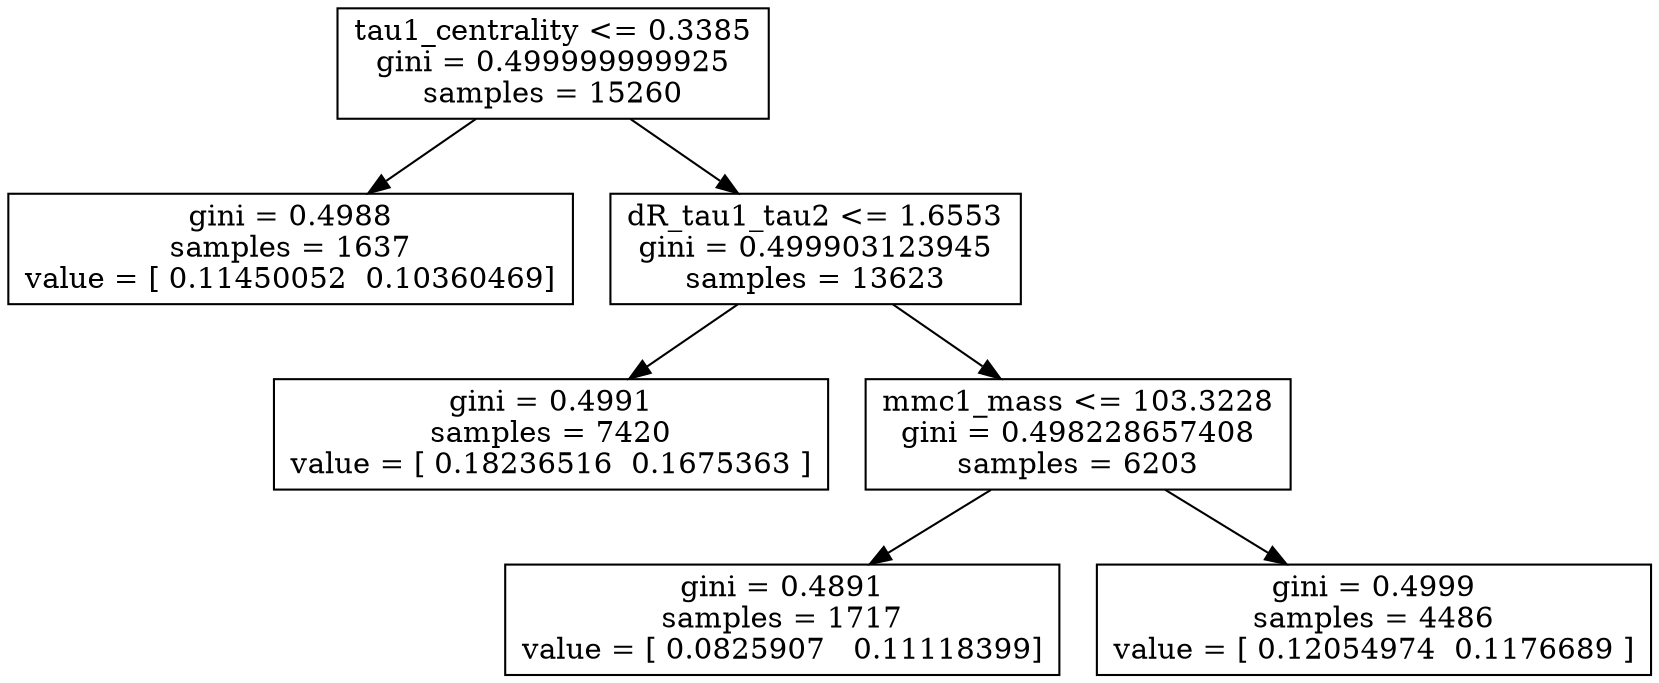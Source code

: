 digraph Tree {
0 [label="tau1_centrality <= 0.3385\ngini = 0.499999999925\nsamples = 15260", shape="box"] ;
1 [label="gini = 0.4988\nsamples = 1637\nvalue = [ 0.11450052  0.10360469]", shape="box"] ;
0 -> 1 ;
2 [label="dR_tau1_tau2 <= 1.6553\ngini = 0.499903123945\nsamples = 13623", shape="box"] ;
0 -> 2 ;
3 [label="gini = 0.4991\nsamples = 7420\nvalue = [ 0.18236516  0.1675363 ]", shape="box"] ;
2 -> 3 ;
4 [label="mmc1_mass <= 103.3228\ngini = 0.498228657408\nsamples = 6203", shape="box"] ;
2 -> 4 ;
5 [label="gini = 0.4891\nsamples = 1717\nvalue = [ 0.0825907   0.11118399]", shape="box"] ;
4 -> 5 ;
6 [label="gini = 0.4999\nsamples = 4486\nvalue = [ 0.12054974  0.1176689 ]", shape="box"] ;
4 -> 6 ;
}